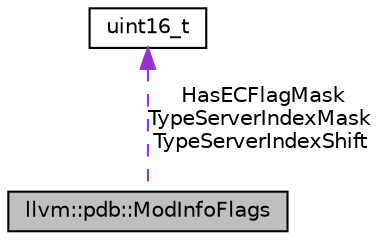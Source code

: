 digraph "llvm::pdb::ModInfoFlags"
{
 // LATEX_PDF_SIZE
  bgcolor="transparent";
  edge [fontname="Helvetica",fontsize="10",labelfontname="Helvetica",labelfontsize="10"];
  node [fontname="Helvetica",fontsize="10",shape="box"];
  Node1 [label="llvm::pdb::ModInfoFlags",height=0.2,width=0.4,color="black", fillcolor="grey75", style="filled", fontcolor="black",tooltip=" "];
  Node2 -> Node1 [dir="back",color="darkorchid3",fontsize="10",style="dashed",label=" HasECFlagMask\nTypeServerIndexMask\nTypeServerIndexShift" ,fontname="Helvetica"];
  Node2 [label="uint16_t",height=0.2,width=0.4,color="black",tooltip=" "];
}
